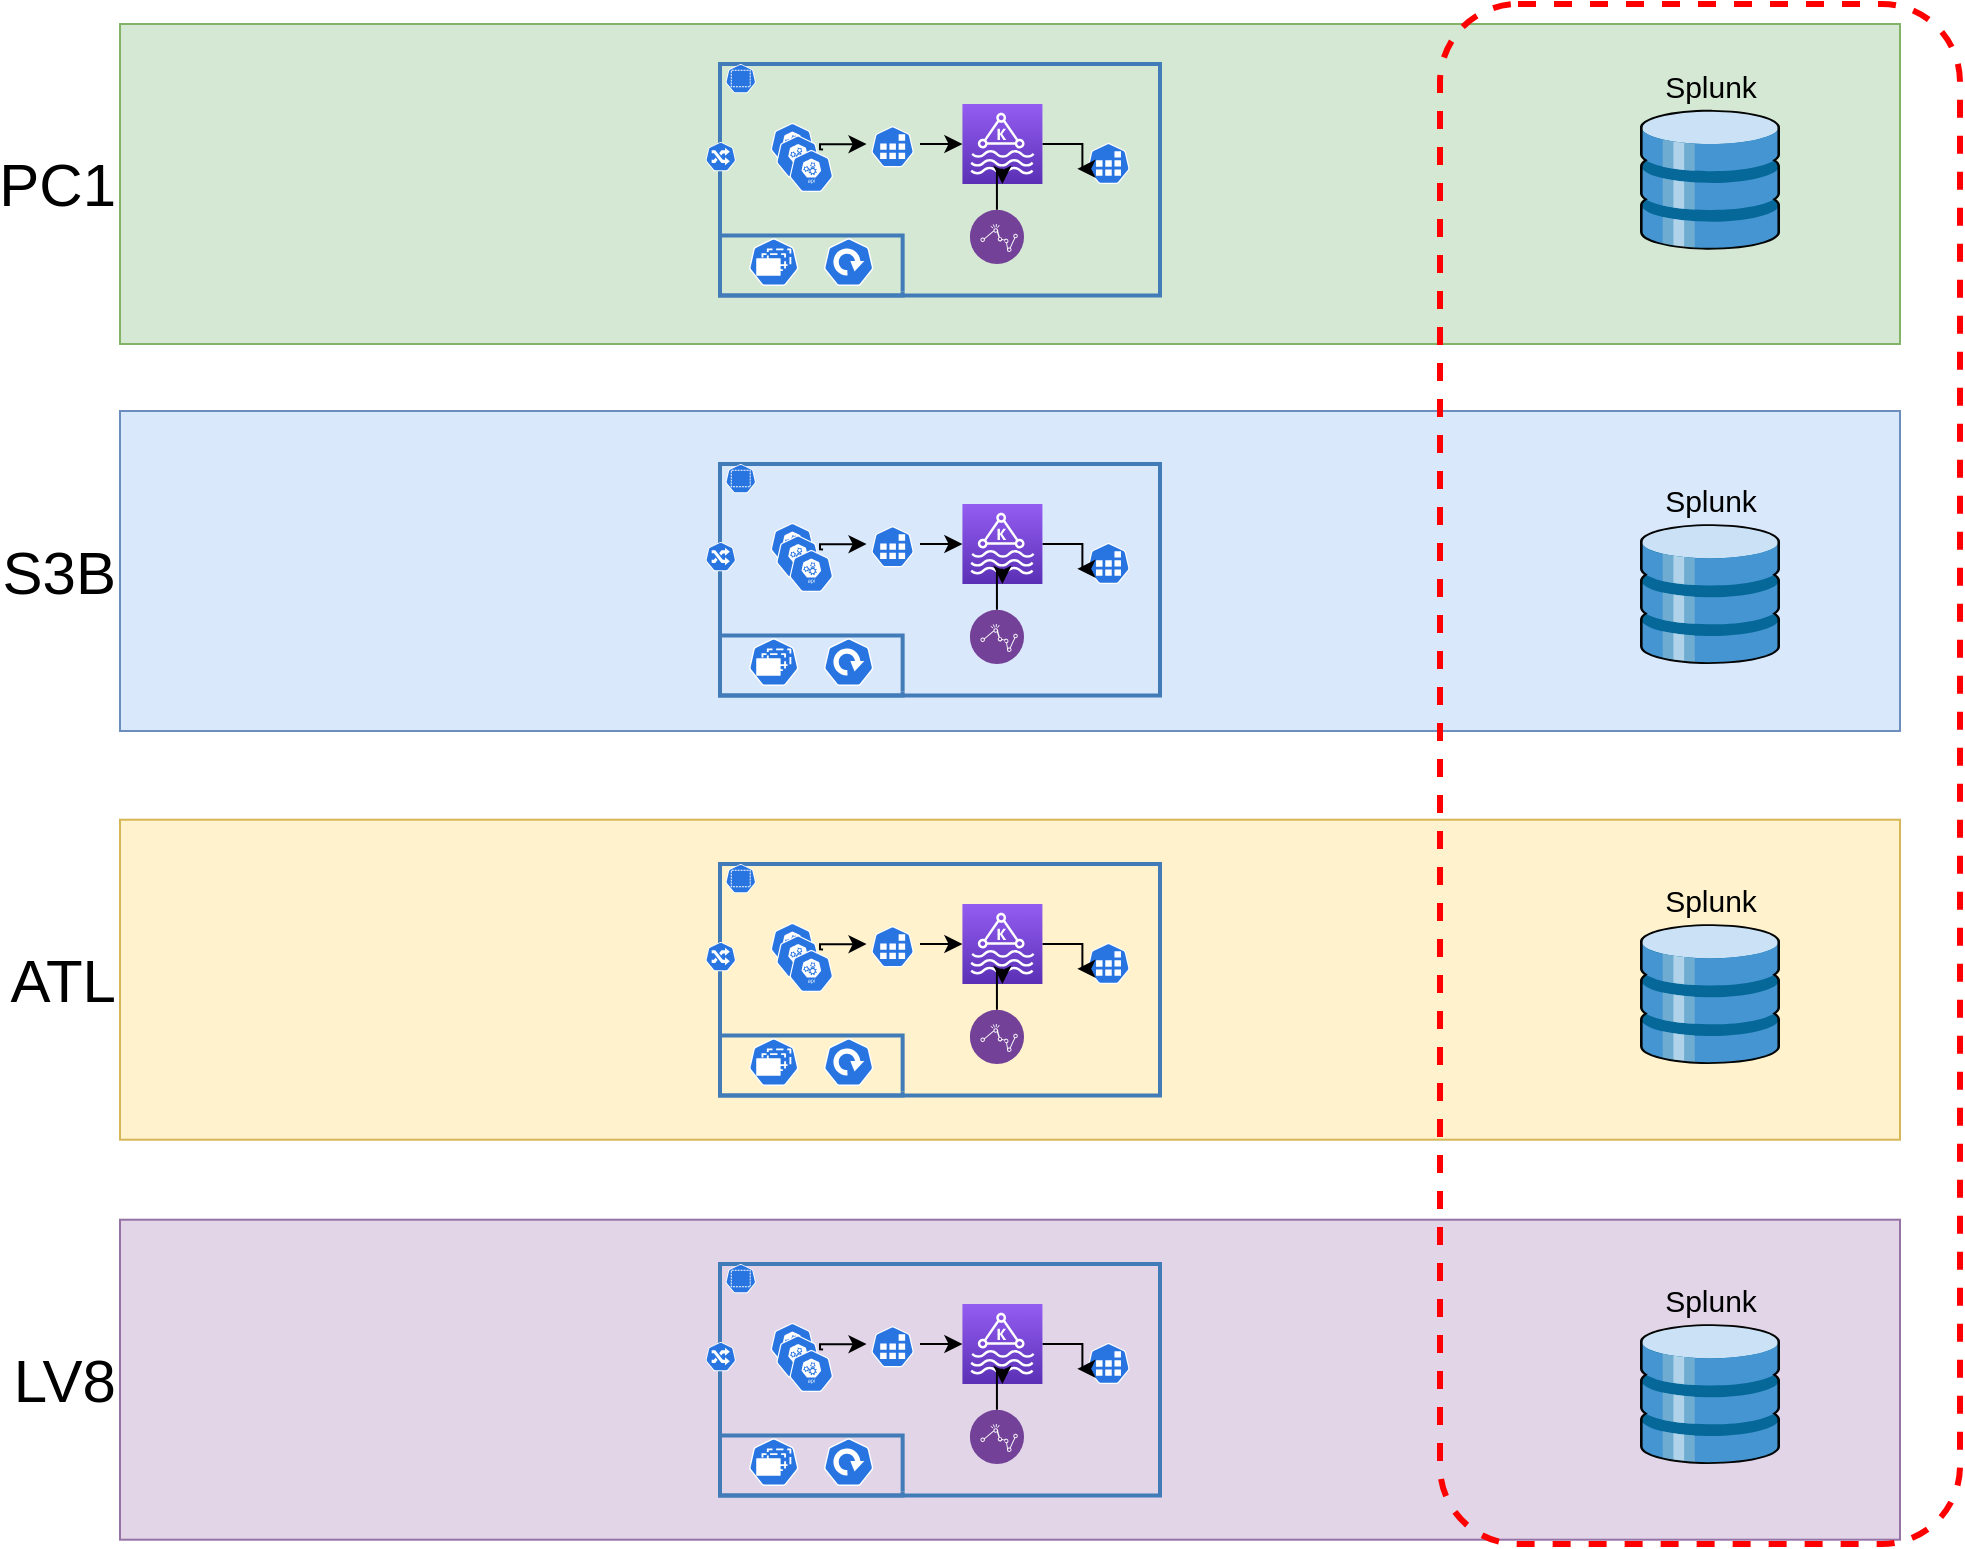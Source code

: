 <mxfile version="20.0.1" type="github">
  <diagram id="P7AANG9kl-CyDSvlba7x" name="Page-1">
    <mxGraphModel dx="2031" dy="1089" grid="1" gridSize="10" guides="1" tooltips="1" connect="1" arrows="1" fold="1" page="1" pageScale="1" pageWidth="1169" pageHeight="827" math="0" shadow="0">
      <root>
        <mxCell id="0" />
        <mxCell id="1" parent="0" />
        <mxCell id="VaLjocQixbirXkPMcc8a-128" value="ATL" style="rounded=0;whiteSpace=wrap;html=1;fillColor=#fff2cc;strokeColor=#d6b656;fontSize=30;labelPosition=left;verticalLabelPosition=middle;align=right;verticalAlign=middle;" vertex="1" parent="1">
          <mxGeometry x="180" y="457.85" width="890" height="160" as="geometry" />
        </mxCell>
        <mxCell id="VaLjocQixbirXkPMcc8a-59" value="S3B" style="group" vertex="1" connectable="0" parent="1">
          <mxGeometry x="220" y="280" width="860" height="370" as="geometry" />
        </mxCell>
        <mxCell id="VaLjocQixbirXkPMcc8a-129" value="S3B" style="rounded=0;whiteSpace=wrap;html=1;fillColor=#dae8fc;strokeColor=#6c8ebf;labelPosition=left;verticalLabelPosition=middle;align=right;verticalAlign=middle;fontSize=30;" vertex="1" parent="VaLjocQixbirXkPMcc8a-59">
          <mxGeometry x="-40" y="-26.5" width="890" height="160" as="geometry" />
        </mxCell>
        <mxCell id="VaLjocQixbirXkPMcc8a-86" value="" style="swimlane;fontStyle=0;horizontal=1;collapsible=0;startSize=28;swimlaneLine=0;swimlaneFillColor=none;fillColor=none;rounded=0;whiteSpace=wrap;html=1;absoluteArcSize=1;arcSize=12;strokeColor=#417CB9;fontColor=#417CB9;verticalAlign=top;align=center;spacingLeft=5;dashed=0;strokeWidth=2;" vertex="1" parent="VaLjocQixbirXkPMcc8a-59">
          <mxGeometry x="260" y="200" width="220" height="115.691" as="geometry" />
        </mxCell>
        <mxCell id="VaLjocQixbirXkPMcc8a-87" value="" style="sketch=0;html=1;dashed=0;whitespace=wrap;fillColor=#2875E2;strokeColor=#ffffff;points=[[0.005,0.63,0],[0.1,0.2,0],[0.9,0.2,0],[0.5,0,0],[0.995,0.63,0],[0.72,0.99,0],[0.5,1,0],[0.28,0.99,0]];shape=mxgraph.kubernetes.icon;prIcon=job;fontSize=12;labelPosition=center;verticalLabelPosition=bottom;align=center;verticalAlign=top;" vertex="1" parent="VaLjocQixbirXkPMcc8a-86">
          <mxGeometry x="178.49" y="39.5" width="31.51" height="20.5" as="geometry" />
        </mxCell>
        <mxCell id="VaLjocQixbirXkPMcc8a-88" style="edgeStyle=orthogonalEdgeStyle;rounded=0;orthogonalLoop=1;jettySize=auto;html=1;shadow=0;fontSize=12;" edge="1" parent="VaLjocQixbirXkPMcc8a-86" source="VaLjocQixbirXkPMcc8a-89" target="VaLjocQixbirXkPMcc8a-92">
          <mxGeometry relative="1" as="geometry">
            <Array as="points">
              <mxPoint x="110" y="40" />
              <mxPoint x="110" y="40" />
            </Array>
          </mxGeometry>
        </mxCell>
        <mxCell id="VaLjocQixbirXkPMcc8a-89" value="" style="sketch=0;html=1;dashed=0;whitespace=wrap;fillColor=#2875E2;strokeColor=#ffffff;points=[[0.005,0.63,0],[0.1,0.2,0],[0.9,0.2,0],[0.5,0,0],[0.995,0.63,0],[0.72,0.99,0],[0.5,1,0],[0.28,0.99,0]];shape=mxgraph.kubernetes.icon;prIcon=job;fontSize=12;labelPosition=center;verticalLabelPosition=bottom;align=center;verticalAlign=top;" vertex="1" parent="VaLjocQixbirXkPMcc8a-86">
          <mxGeometry x="72.64" y="31.08" width="27.36" height="20.5" as="geometry" />
        </mxCell>
        <mxCell id="VaLjocQixbirXkPMcc8a-90" value="" style="sketch=0;html=1;dashed=0;whitespace=wrap;fillColor=#2875E2;strokeColor=#ffffff;points=[[0.005,0.63,0],[0.1,0.2,0],[0.9,0.2,0],[0.5,0,0],[0.995,0.63,0],[0.72,0.99,0],[0.5,1,0],[0.28,0.99,0]];shape=mxgraph.kubernetes.icon;prIcon=ns;fontSize=12;" vertex="1" parent="VaLjocQixbirXkPMcc8a-86">
          <mxGeometry width="20.755" height="14.586" as="geometry" />
        </mxCell>
        <mxCell id="VaLjocQixbirXkPMcc8a-91" style="edgeStyle=orthogonalEdgeStyle;rounded=0;orthogonalLoop=1;jettySize=auto;html=1;entryX=0.005;entryY=0.63;entryDx=0;entryDy=0;entryPerimeter=0;shadow=0;fontSize=12;" edge="1" parent="VaLjocQixbirXkPMcc8a-86" source="VaLjocQixbirXkPMcc8a-92" target="VaLjocQixbirXkPMcc8a-87">
          <mxGeometry relative="1" as="geometry" />
        </mxCell>
        <mxCell id="VaLjocQixbirXkPMcc8a-92" value="" style="sketch=0;points=[[0,0,0],[0.25,0,0],[0.5,0,0],[0.75,0,0],[1,0,0],[0,1,0],[0.25,1,0],[0.5,1,0],[0.75,1,0],[1,1,0],[0,0.25,0],[0,0.5,0],[0,0.75,0],[1,0.25,0],[1,0.5,0],[1,0.75,0]];outlineConnect=0;fontColor=#232F3E;gradientColor=#945DF2;gradientDirection=north;fillColor=#5A30B5;strokeColor=#ffffff;dashed=0;verticalLabelPosition=bottom;verticalAlign=top;align=center;html=1;fontSize=12;fontStyle=0;aspect=fixed;shape=mxgraph.aws4.resourceIcon;resIcon=mxgraph.aws4.managed_streaming_for_kafka;" vertex="1" parent="VaLjocQixbirXkPMcc8a-86">
          <mxGeometry x="121.21" y="20" width="40" height="40" as="geometry" />
        </mxCell>
        <mxCell id="VaLjocQixbirXkPMcc8a-93" style="edgeStyle=orthogonalEdgeStyle;rounded=0;orthogonalLoop=1;jettySize=auto;html=1;fontSize=12;shadow=0;" edge="1" parent="VaLjocQixbirXkPMcc8a-86" source="VaLjocQixbirXkPMcc8a-94" target="VaLjocQixbirXkPMcc8a-92">
          <mxGeometry relative="1" as="geometry" />
        </mxCell>
        <mxCell id="VaLjocQixbirXkPMcc8a-94" value="" style="aspect=fixed;perimeter=ellipsePerimeter;html=1;align=center;shadow=0;dashed=0;fontColor=#4277BB;labelBackgroundColor=#ffffff;fontSize=12;spacingTop=0;image;image=img/lib/ibm/analytics/analytics.svg;" vertex="1" parent="VaLjocQixbirXkPMcc8a-86">
          <mxGeometry x="124.94" y="72.93" width="27.07" height="27.07" as="geometry" />
        </mxCell>
        <mxCell id="VaLjocQixbirXkPMcc8a-95" style="edgeStyle=orthogonalEdgeStyle;rounded=0;orthogonalLoop=1;jettySize=auto;html=1;exitX=0.995;exitY=0.63;exitDx=0;exitDy=0;exitPerimeter=0;entryX=0.023;entryY=0.438;entryDx=0;entryDy=0;entryPerimeter=0;fontSize=12;" edge="1" parent="VaLjocQixbirXkPMcc8a-86" source="VaLjocQixbirXkPMcc8a-96" target="VaLjocQixbirXkPMcc8a-89">
          <mxGeometry relative="1" as="geometry">
            <Array as="points">
              <mxPoint x="50" y="40" />
            </Array>
          </mxGeometry>
        </mxCell>
        <mxCell id="VaLjocQixbirXkPMcc8a-96" value="" style="sketch=0;html=1;dashed=0;whitespace=wrap;fillColor=#2875E2;strokeColor=#ffffff;points=[[0.005,0.63,0],[0.1,0.2,0],[0.9,0.2,0],[0.5,0,0],[0.995,0.63,0],[0.72,0.99,0],[0.5,1,0],[0.28,0.99,0]];shape=mxgraph.kubernetes.icon;prIcon=api;fontSize=15;" vertex="1" parent="VaLjocQixbirXkPMcc8a-86">
          <mxGeometry x="20.75" y="29.48" width="30.94" height="21.05" as="geometry" />
        </mxCell>
        <mxCell id="VaLjocQixbirXkPMcc8a-97" value="" style="swimlane;fontStyle=0;horizontal=1;collapsible=0;startSize=28;swimlaneLine=0;swimlaneFillColor=none;fillColor=none;rounded=0;whiteSpace=wrap;html=1;absoluteArcSize=1;arcSize=12;strokeColor=#417CB9;fontColor=#417CB9;verticalAlign=top;align=center;spacingLeft=5;dashed=0;strokeWidth=2;" vertex="1" parent="VaLjocQixbirXkPMcc8a-86">
          <mxGeometry y="85.691" width="91.321" height="30" as="geometry" />
        </mxCell>
        <mxCell id="VaLjocQixbirXkPMcc8a-98" value="" style="sketch=0;html=1;dashed=0;whitespace=wrap;fillColor=#2875E2;strokeColor=#ffffff;points=[[0.005,0.63,0],[0.1,0.2,0],[0.9,0.2,0],[0.5,0,0],[0.995,0.63,0],[0.72,0.99,0],[0.5,1,0],[0.28,0.99,0]];shape=mxgraph.kubernetes.icon;prIcon=deploy;fontSize=12;" vertex="1" parent="VaLjocQixbirXkPMcc8a-97">
          <mxGeometry x="53.962" y="6.077" width="20.755" height="14.586" as="geometry" />
        </mxCell>
        <mxCell id="VaLjocQixbirXkPMcc8a-99" value="" style="sketch=0;html=1;dashed=0;whitespace=wrap;fillColor=#2875E2;strokeColor=#ffffff;points=[[0.005,0.63,0],[0.1,0.2,0],[0.9,0.2,0],[0.5,0,0],[0.995,0.63,0],[0.72,0.99,0],[0.5,1,0],[0.28,0.99,0]];shape=mxgraph.kubernetes.icon;prIcon=rs;fontSize=12;" vertex="1" parent="VaLjocQixbirXkPMcc8a-97">
          <mxGeometry x="20.755" y="6.077" width="20.755" height="14.586" as="geometry" />
        </mxCell>
        <mxCell id="VaLjocQixbirXkPMcc8a-100" value="" style="sketch=0;html=1;dashed=0;whitespace=wrap;fillColor=#2875E2;strokeColor=#ffffff;points=[[0.005,0.63,0],[0.1,0.2,0],[0.9,0.2,0],[0.5,0,0],[0.995,0.63,0],[0.72,0.99,0],[0.5,1,0],[0.28,0.99,0]];shape=mxgraph.kubernetes.icon;prIcon=rs;fontSize=12;" vertex="1" parent="VaLjocQixbirXkPMcc8a-97">
          <mxGeometry x="12.26" y="1.41" width="29.25" height="23.92" as="geometry" />
        </mxCell>
        <mxCell id="VaLjocQixbirXkPMcc8a-101" value="" style="sketch=0;html=1;dashed=0;whitespace=wrap;fillColor=#2875E2;strokeColor=#ffffff;points=[[0.005,0.63,0],[0.1,0.2,0],[0.9,0.2,0],[0.5,0,0],[0.995,0.63,0],[0.72,0.99,0],[0.5,1,0],[0.28,0.99,0]];shape=mxgraph.kubernetes.icon;prIcon=deploy;fontSize=12;" vertex="1" parent="VaLjocQixbirXkPMcc8a-97">
          <mxGeometry x="51.32" y="1.41" width="26.04" height="23.92" as="geometry" />
        </mxCell>
        <mxCell id="VaLjocQixbirXkPMcc8a-102" value="" style="sketch=0;html=1;dashed=0;whitespace=wrap;fillColor=#2875E2;strokeColor=#ffffff;points=[[0.005,0.63,0],[0.1,0.2,0],[0.9,0.2,0],[0.5,0,0],[0.995,0.63,0],[0.72,0.99,0],[0.5,1,0],[0.28,0.99,0]];shape=mxgraph.kubernetes.icon;prIcon=ing;fontSize=15;" vertex="1" parent="VaLjocQixbirXkPMcc8a-86">
          <mxGeometry x="-10.004" y="39.003" width="20.755" height="14.586" as="geometry" />
        </mxCell>
        <mxCell id="VaLjocQixbirXkPMcc8a-103" value="" style="sketch=0;html=1;dashed=0;whitespace=wrap;fillColor=#2875E2;strokeColor=#ffffff;points=[[0.005,0.63,0],[0.1,0.2,0],[0.9,0.2,0],[0.5,0,0],[0.995,0.63,0],[0.72,0.99,0],[0.5,1,0],[0.28,0.99,0]];shape=mxgraph.kubernetes.icon;prIcon=api;fontSize=15;" vertex="1" parent="VaLjocQixbirXkPMcc8a-86">
          <mxGeometry x="23.56" y="35.77" width="30.94" height="21.05" as="geometry" />
        </mxCell>
        <mxCell id="VaLjocQixbirXkPMcc8a-104" value="" style="sketch=0;html=1;dashed=0;whitespace=wrap;fillColor=#2875E2;strokeColor=#ffffff;points=[[0.005,0.63,0],[0.1,0.2,0],[0.9,0.2,0],[0.5,0,0],[0.995,0.63,0],[0.72,0.99,0],[0.5,1,0],[0.28,0.99,0]];shape=mxgraph.kubernetes.icon;prIcon=api;fontSize=15;" vertex="1" parent="VaLjocQixbirXkPMcc8a-86">
          <mxGeometry x="30.19" y="43" width="30.94" height="21.05" as="geometry" />
        </mxCell>
        <mxCell id="VaLjocQixbirXkPMcc8a-32" value="" style="swimlane;fontStyle=0;horizontal=1;collapsible=0;startSize=28;swimlaneLine=0;swimlaneFillColor=none;fillColor=none;rounded=0;whiteSpace=wrap;html=1;absoluteArcSize=1;arcSize=12;strokeColor=#417CB9;fontColor=#417CB9;verticalAlign=top;align=center;spacingLeft=5;dashed=0;strokeWidth=2;" vertex="1" parent="VaLjocQixbirXkPMcc8a-59">
          <mxGeometry x="260" width="220" height="115.691" as="geometry" />
        </mxCell>
        <mxCell id="VaLjocQixbirXkPMcc8a-34" value="" style="sketch=0;html=1;dashed=0;whitespace=wrap;fillColor=#2875E2;strokeColor=#ffffff;points=[[0.005,0.63,0],[0.1,0.2,0],[0.9,0.2,0],[0.5,0,0],[0.995,0.63,0],[0.72,0.99,0],[0.5,1,0],[0.28,0.99,0]];shape=mxgraph.kubernetes.icon;prIcon=job;fontSize=12;labelPosition=center;verticalLabelPosition=bottom;align=center;verticalAlign=top;" vertex="1" parent="VaLjocQixbirXkPMcc8a-32">
          <mxGeometry x="178.49" y="39.5" width="31.51" height="20.5" as="geometry" />
        </mxCell>
        <mxCell id="VaLjocQixbirXkPMcc8a-35" style="edgeStyle=orthogonalEdgeStyle;rounded=0;orthogonalLoop=1;jettySize=auto;html=1;shadow=0;fontSize=12;" edge="1" parent="VaLjocQixbirXkPMcc8a-32" source="VaLjocQixbirXkPMcc8a-36" target="VaLjocQixbirXkPMcc8a-39">
          <mxGeometry relative="1" as="geometry">
            <Array as="points">
              <mxPoint x="110" y="40" />
              <mxPoint x="110" y="40" />
            </Array>
          </mxGeometry>
        </mxCell>
        <mxCell id="VaLjocQixbirXkPMcc8a-36" value="" style="sketch=0;html=1;dashed=0;whitespace=wrap;fillColor=#2875E2;strokeColor=#ffffff;points=[[0.005,0.63,0],[0.1,0.2,0],[0.9,0.2,0],[0.5,0,0],[0.995,0.63,0],[0.72,0.99,0],[0.5,1,0],[0.28,0.99,0]];shape=mxgraph.kubernetes.icon;prIcon=job;fontSize=12;labelPosition=center;verticalLabelPosition=bottom;align=center;verticalAlign=top;" vertex="1" parent="VaLjocQixbirXkPMcc8a-32">
          <mxGeometry x="72.64" y="31.08" width="27.36" height="20.5" as="geometry" />
        </mxCell>
        <mxCell id="VaLjocQixbirXkPMcc8a-37" value="" style="sketch=0;html=1;dashed=0;whitespace=wrap;fillColor=#2875E2;strokeColor=#ffffff;points=[[0.005,0.63,0],[0.1,0.2,0],[0.9,0.2,0],[0.5,0,0],[0.995,0.63,0],[0.72,0.99,0],[0.5,1,0],[0.28,0.99,0]];shape=mxgraph.kubernetes.icon;prIcon=ns;fontSize=12;" vertex="1" parent="VaLjocQixbirXkPMcc8a-32">
          <mxGeometry width="20.755" height="14.586" as="geometry" />
        </mxCell>
        <mxCell id="VaLjocQixbirXkPMcc8a-38" style="edgeStyle=orthogonalEdgeStyle;rounded=0;orthogonalLoop=1;jettySize=auto;html=1;entryX=0.005;entryY=0.63;entryDx=0;entryDy=0;entryPerimeter=0;shadow=0;fontSize=12;" edge="1" parent="VaLjocQixbirXkPMcc8a-32" source="VaLjocQixbirXkPMcc8a-39" target="VaLjocQixbirXkPMcc8a-34">
          <mxGeometry relative="1" as="geometry" />
        </mxCell>
        <mxCell id="VaLjocQixbirXkPMcc8a-39" value="" style="sketch=0;points=[[0,0,0],[0.25,0,0],[0.5,0,0],[0.75,0,0],[1,0,0],[0,1,0],[0.25,1,0],[0.5,1,0],[0.75,1,0],[1,1,0],[0,0.25,0],[0,0.5,0],[0,0.75,0],[1,0.25,0],[1,0.5,0],[1,0.75,0]];outlineConnect=0;fontColor=#232F3E;gradientColor=#945DF2;gradientDirection=north;fillColor=#5A30B5;strokeColor=#ffffff;dashed=0;verticalLabelPosition=bottom;verticalAlign=top;align=center;html=1;fontSize=12;fontStyle=0;aspect=fixed;shape=mxgraph.aws4.resourceIcon;resIcon=mxgraph.aws4.managed_streaming_for_kafka;" vertex="1" parent="VaLjocQixbirXkPMcc8a-32">
          <mxGeometry x="121.21" y="20" width="40" height="40" as="geometry" />
        </mxCell>
        <mxCell id="VaLjocQixbirXkPMcc8a-40" style="edgeStyle=orthogonalEdgeStyle;rounded=0;orthogonalLoop=1;jettySize=auto;html=1;fontSize=12;shadow=0;" edge="1" parent="VaLjocQixbirXkPMcc8a-32" source="VaLjocQixbirXkPMcc8a-41" target="VaLjocQixbirXkPMcc8a-39">
          <mxGeometry relative="1" as="geometry" />
        </mxCell>
        <mxCell id="VaLjocQixbirXkPMcc8a-41" value="" style="aspect=fixed;perimeter=ellipsePerimeter;html=1;align=center;shadow=0;dashed=0;fontColor=#4277BB;labelBackgroundColor=#ffffff;fontSize=12;spacingTop=0;image;image=img/lib/ibm/analytics/analytics.svg;" vertex="1" parent="VaLjocQixbirXkPMcc8a-32">
          <mxGeometry x="124.94" y="72.93" width="27.07" height="27.07" as="geometry" />
        </mxCell>
        <mxCell id="VaLjocQixbirXkPMcc8a-45" style="edgeStyle=orthogonalEdgeStyle;rounded=0;orthogonalLoop=1;jettySize=auto;html=1;exitX=0.995;exitY=0.63;exitDx=0;exitDy=0;exitPerimeter=0;entryX=0.023;entryY=0.438;entryDx=0;entryDy=0;entryPerimeter=0;fontSize=12;" edge="1" parent="VaLjocQixbirXkPMcc8a-32" source="VaLjocQixbirXkPMcc8a-46" target="VaLjocQixbirXkPMcc8a-36">
          <mxGeometry relative="1" as="geometry">
            <Array as="points">
              <mxPoint x="50" y="40" />
            </Array>
          </mxGeometry>
        </mxCell>
        <mxCell id="VaLjocQixbirXkPMcc8a-46" value="" style="sketch=0;html=1;dashed=0;whitespace=wrap;fillColor=#2875E2;strokeColor=#ffffff;points=[[0.005,0.63,0],[0.1,0.2,0],[0.9,0.2,0],[0.5,0,0],[0.995,0.63,0],[0.72,0.99,0],[0.5,1,0],[0.28,0.99,0]];shape=mxgraph.kubernetes.icon;prIcon=api;fontSize=15;" vertex="1" parent="VaLjocQixbirXkPMcc8a-32">
          <mxGeometry x="20.75" y="29.48" width="30.94" height="21.05" as="geometry" />
        </mxCell>
        <mxCell id="VaLjocQixbirXkPMcc8a-49" value="" style="swimlane;fontStyle=0;horizontal=1;collapsible=0;startSize=28;swimlaneLine=0;swimlaneFillColor=none;fillColor=none;rounded=0;whiteSpace=wrap;html=1;absoluteArcSize=1;arcSize=12;strokeColor=#417CB9;fontColor=#417CB9;verticalAlign=top;align=center;spacingLeft=5;dashed=0;strokeWidth=2;" vertex="1" parent="VaLjocQixbirXkPMcc8a-32">
          <mxGeometry y="85.691" width="91.321" height="30" as="geometry" />
        </mxCell>
        <mxCell id="VaLjocQixbirXkPMcc8a-50" value="" style="sketch=0;html=1;dashed=0;whitespace=wrap;fillColor=#2875E2;strokeColor=#ffffff;points=[[0.005,0.63,0],[0.1,0.2,0],[0.9,0.2,0],[0.5,0,0],[0.995,0.63,0],[0.72,0.99,0],[0.5,1,0],[0.28,0.99,0]];shape=mxgraph.kubernetes.icon;prIcon=deploy;fontSize=12;" vertex="1" parent="VaLjocQixbirXkPMcc8a-49">
          <mxGeometry x="53.962" y="6.077" width="20.755" height="14.586" as="geometry" />
        </mxCell>
        <mxCell id="VaLjocQixbirXkPMcc8a-51" value="" style="sketch=0;html=1;dashed=0;whitespace=wrap;fillColor=#2875E2;strokeColor=#ffffff;points=[[0.005,0.63,0],[0.1,0.2,0],[0.9,0.2,0],[0.5,0,0],[0.995,0.63,0],[0.72,0.99,0],[0.5,1,0],[0.28,0.99,0]];shape=mxgraph.kubernetes.icon;prIcon=rs;fontSize=12;" vertex="1" parent="VaLjocQixbirXkPMcc8a-49">
          <mxGeometry x="20.755" y="6.077" width="20.755" height="14.586" as="geometry" />
        </mxCell>
        <mxCell id="VaLjocQixbirXkPMcc8a-53" value="" style="sketch=0;html=1;dashed=0;whitespace=wrap;fillColor=#2875E2;strokeColor=#ffffff;points=[[0.005,0.63,0],[0.1,0.2,0],[0.9,0.2,0],[0.5,0,0],[0.995,0.63,0],[0.72,0.99,0],[0.5,1,0],[0.28,0.99,0]];shape=mxgraph.kubernetes.icon;prIcon=rs;fontSize=12;" vertex="1" parent="VaLjocQixbirXkPMcc8a-49">
          <mxGeometry x="12.26" y="1.41" width="29.25" height="23.92" as="geometry" />
        </mxCell>
        <mxCell id="VaLjocQixbirXkPMcc8a-54" value="" style="sketch=0;html=1;dashed=0;whitespace=wrap;fillColor=#2875E2;strokeColor=#ffffff;points=[[0.005,0.63,0],[0.1,0.2,0],[0.9,0.2,0],[0.5,0,0],[0.995,0.63,0],[0.72,0.99,0],[0.5,1,0],[0.28,0.99,0]];shape=mxgraph.kubernetes.icon;prIcon=deploy;fontSize=12;" vertex="1" parent="VaLjocQixbirXkPMcc8a-49">
          <mxGeometry x="51.32" y="1.41" width="26.04" height="23.92" as="geometry" />
        </mxCell>
        <mxCell id="VaLjocQixbirXkPMcc8a-58" value="" style="sketch=0;html=1;dashed=0;whitespace=wrap;fillColor=#2875E2;strokeColor=#ffffff;points=[[0.005,0.63,0],[0.1,0.2,0],[0.9,0.2,0],[0.5,0,0],[0.995,0.63,0],[0.72,0.99,0],[0.5,1,0],[0.28,0.99,0]];shape=mxgraph.kubernetes.icon;prIcon=ing;fontSize=15;" vertex="1" parent="VaLjocQixbirXkPMcc8a-32">
          <mxGeometry x="-10.004" y="39.003" width="20.755" height="14.586" as="geometry" />
        </mxCell>
        <mxCell id="VaLjocQixbirXkPMcc8a-62" value="" style="sketch=0;html=1;dashed=0;whitespace=wrap;fillColor=#2875E2;strokeColor=#ffffff;points=[[0.005,0.63,0],[0.1,0.2,0],[0.9,0.2,0],[0.5,0,0],[0.995,0.63,0],[0.72,0.99,0],[0.5,1,0],[0.28,0.99,0]];shape=mxgraph.kubernetes.icon;prIcon=api;fontSize=15;" vertex="1" parent="VaLjocQixbirXkPMcc8a-32">
          <mxGeometry x="23.56" y="35.77" width="30.94" height="21.05" as="geometry" />
        </mxCell>
        <mxCell id="VaLjocQixbirXkPMcc8a-63" value="" style="sketch=0;html=1;dashed=0;whitespace=wrap;fillColor=#2875E2;strokeColor=#ffffff;points=[[0.005,0.63,0],[0.1,0.2,0],[0.9,0.2,0],[0.5,0,0],[0.995,0.63,0],[0.72,0.99,0],[0.5,1,0],[0.28,0.99,0]];shape=mxgraph.kubernetes.icon;prIcon=api;fontSize=15;" vertex="1" parent="VaLjocQixbirXkPMcc8a-32">
          <mxGeometry x="30.19" y="43" width="30.94" height="21.05" as="geometry" />
        </mxCell>
        <mxCell id="VaLjocQixbirXkPMcc8a-130" value="LV8" style="rounded=0;whiteSpace=wrap;html=1;fillColor=#e1d5e7;strokeColor=#9673a6;fontSize=30;labelPosition=left;verticalLabelPosition=middle;align=right;verticalAlign=middle;" vertex="1" parent="1">
          <mxGeometry x="180" y="657.85" width="890" height="160" as="geometry" />
        </mxCell>
        <mxCell id="VaLjocQixbirXkPMcc8a-127" value="PC1" style="rounded=0;whiteSpace=wrap;html=1;fillColor=#d5e8d4;strokeColor=#82b366;labelPosition=left;verticalLabelPosition=middle;align=right;verticalAlign=middle;fontSize=30;" vertex="1" parent="1">
          <mxGeometry x="180" y="60" width="890" height="160" as="geometry" />
        </mxCell>
        <mxCell id="VaLjocQixbirXkPMcc8a-1" value="&lt;font style=&quot;font-size: 15px;&quot;&gt;Splunk&lt;/font&gt;" style="shadow=0;dashed=0;html=1;labelPosition=center;verticalLabelPosition=top;verticalAlign=bottom;align=center;outlineConnect=0;shape=mxgraph.veeam.3d.datastore;gradientColor=none;sketch=0;" vertex="1" parent="1">
          <mxGeometry x="940" y="102.85" width="70" height="70" as="geometry" />
        </mxCell>
        <mxCell id="VaLjocQixbirXkPMcc8a-66" value="" style="swimlane;fontStyle=0;horizontal=1;collapsible=0;startSize=28;swimlaneLine=0;swimlaneFillColor=none;fillColor=none;rounded=0;whiteSpace=wrap;html=1;absoluteArcSize=1;arcSize=12;strokeColor=#417CB9;fontColor=#417CB9;verticalAlign=top;align=center;spacingLeft=5;dashed=0;strokeWidth=2;" vertex="1" parent="1">
          <mxGeometry x="480" y="80" width="220" height="115.691" as="geometry" />
        </mxCell>
        <mxCell id="VaLjocQixbirXkPMcc8a-67" value="" style="sketch=0;html=1;dashed=0;whitespace=wrap;fillColor=#2875E2;strokeColor=#ffffff;points=[[0.005,0.63,0],[0.1,0.2,0],[0.9,0.2,0],[0.5,0,0],[0.995,0.63,0],[0.72,0.99,0],[0.5,1,0],[0.28,0.99,0]];shape=mxgraph.kubernetes.icon;prIcon=job;fontSize=12;labelPosition=center;verticalLabelPosition=bottom;align=center;verticalAlign=top;" vertex="1" parent="VaLjocQixbirXkPMcc8a-66">
          <mxGeometry x="178.49" y="39.5" width="31.51" height="20.5" as="geometry" />
        </mxCell>
        <mxCell id="VaLjocQixbirXkPMcc8a-68" style="edgeStyle=orthogonalEdgeStyle;rounded=0;orthogonalLoop=1;jettySize=auto;html=1;shadow=0;fontSize=12;" edge="1" parent="VaLjocQixbirXkPMcc8a-66" source="VaLjocQixbirXkPMcc8a-69" target="VaLjocQixbirXkPMcc8a-72">
          <mxGeometry relative="1" as="geometry">
            <Array as="points">
              <mxPoint x="110" y="40" />
              <mxPoint x="110" y="40" />
            </Array>
          </mxGeometry>
        </mxCell>
        <mxCell id="VaLjocQixbirXkPMcc8a-69" value="" style="sketch=0;html=1;dashed=0;whitespace=wrap;fillColor=#2875E2;strokeColor=#ffffff;points=[[0.005,0.63,0],[0.1,0.2,0],[0.9,0.2,0],[0.5,0,0],[0.995,0.63,0],[0.72,0.99,0],[0.5,1,0],[0.28,0.99,0]];shape=mxgraph.kubernetes.icon;prIcon=job;fontSize=12;labelPosition=center;verticalLabelPosition=bottom;align=center;verticalAlign=top;" vertex="1" parent="VaLjocQixbirXkPMcc8a-66">
          <mxGeometry x="72.64" y="31.08" width="27.36" height="20.5" as="geometry" />
        </mxCell>
        <mxCell id="VaLjocQixbirXkPMcc8a-70" value="" style="sketch=0;html=1;dashed=0;whitespace=wrap;fillColor=#2875E2;strokeColor=#ffffff;points=[[0.005,0.63,0],[0.1,0.2,0],[0.9,0.2,0],[0.5,0,0],[0.995,0.63,0],[0.72,0.99,0],[0.5,1,0],[0.28,0.99,0]];shape=mxgraph.kubernetes.icon;prIcon=ns;fontSize=12;" vertex="1" parent="VaLjocQixbirXkPMcc8a-66">
          <mxGeometry width="20.755" height="14.586" as="geometry" />
        </mxCell>
        <mxCell id="VaLjocQixbirXkPMcc8a-71" style="edgeStyle=orthogonalEdgeStyle;rounded=0;orthogonalLoop=1;jettySize=auto;html=1;entryX=0.005;entryY=0.63;entryDx=0;entryDy=0;entryPerimeter=0;shadow=0;fontSize=12;" edge="1" parent="VaLjocQixbirXkPMcc8a-66" source="VaLjocQixbirXkPMcc8a-72" target="VaLjocQixbirXkPMcc8a-67">
          <mxGeometry relative="1" as="geometry" />
        </mxCell>
        <mxCell id="VaLjocQixbirXkPMcc8a-72" value="" style="sketch=0;points=[[0,0,0],[0.25,0,0],[0.5,0,0],[0.75,0,0],[1,0,0],[0,1,0],[0.25,1,0],[0.5,1,0],[0.75,1,0],[1,1,0],[0,0.25,0],[0,0.5,0],[0,0.75,0],[1,0.25,0],[1,0.5,0],[1,0.75,0]];outlineConnect=0;fontColor=#232F3E;gradientColor=#945DF2;gradientDirection=north;fillColor=#5A30B5;strokeColor=#ffffff;dashed=0;verticalLabelPosition=bottom;verticalAlign=top;align=center;html=1;fontSize=12;fontStyle=0;aspect=fixed;shape=mxgraph.aws4.resourceIcon;resIcon=mxgraph.aws4.managed_streaming_for_kafka;" vertex="1" parent="VaLjocQixbirXkPMcc8a-66">
          <mxGeometry x="121.21" y="20" width="40" height="40" as="geometry" />
        </mxCell>
        <mxCell id="VaLjocQixbirXkPMcc8a-73" style="edgeStyle=orthogonalEdgeStyle;rounded=0;orthogonalLoop=1;jettySize=auto;html=1;fontSize=12;shadow=0;" edge="1" parent="VaLjocQixbirXkPMcc8a-66" source="VaLjocQixbirXkPMcc8a-74" target="VaLjocQixbirXkPMcc8a-72">
          <mxGeometry relative="1" as="geometry" />
        </mxCell>
        <mxCell id="VaLjocQixbirXkPMcc8a-74" value="" style="aspect=fixed;perimeter=ellipsePerimeter;html=1;align=center;shadow=0;dashed=0;fontColor=#4277BB;labelBackgroundColor=#ffffff;fontSize=12;spacingTop=0;image;image=img/lib/ibm/analytics/analytics.svg;" vertex="1" parent="VaLjocQixbirXkPMcc8a-66">
          <mxGeometry x="124.94" y="72.93" width="27.07" height="27.07" as="geometry" />
        </mxCell>
        <mxCell id="VaLjocQixbirXkPMcc8a-75" style="edgeStyle=orthogonalEdgeStyle;rounded=0;orthogonalLoop=1;jettySize=auto;html=1;exitX=0.995;exitY=0.63;exitDx=0;exitDy=0;exitPerimeter=0;entryX=0.023;entryY=0.438;entryDx=0;entryDy=0;entryPerimeter=0;fontSize=12;" edge="1" parent="VaLjocQixbirXkPMcc8a-66" source="VaLjocQixbirXkPMcc8a-76" target="VaLjocQixbirXkPMcc8a-69">
          <mxGeometry relative="1" as="geometry">
            <Array as="points">
              <mxPoint x="50" y="40" />
            </Array>
          </mxGeometry>
        </mxCell>
        <mxCell id="VaLjocQixbirXkPMcc8a-76" value="" style="sketch=0;html=1;dashed=0;whitespace=wrap;fillColor=#2875E2;strokeColor=#ffffff;points=[[0.005,0.63,0],[0.1,0.2,0],[0.9,0.2,0],[0.5,0,0],[0.995,0.63,0],[0.72,0.99,0],[0.5,1,0],[0.28,0.99,0]];shape=mxgraph.kubernetes.icon;prIcon=api;fontSize=15;" vertex="1" parent="VaLjocQixbirXkPMcc8a-66">
          <mxGeometry x="20.75" y="29.48" width="30.94" height="21.05" as="geometry" />
        </mxCell>
        <mxCell id="VaLjocQixbirXkPMcc8a-77" value="" style="swimlane;fontStyle=0;horizontal=1;collapsible=0;startSize=28;swimlaneLine=0;swimlaneFillColor=none;fillColor=none;rounded=0;whiteSpace=wrap;html=1;absoluteArcSize=1;arcSize=12;strokeColor=#417CB9;fontColor=#417CB9;verticalAlign=top;align=center;spacingLeft=5;dashed=0;strokeWidth=2;" vertex="1" parent="VaLjocQixbirXkPMcc8a-66">
          <mxGeometry y="85.691" width="91.321" height="30" as="geometry" />
        </mxCell>
        <mxCell id="VaLjocQixbirXkPMcc8a-78" value="" style="sketch=0;html=1;dashed=0;whitespace=wrap;fillColor=#2875E2;strokeColor=#ffffff;points=[[0.005,0.63,0],[0.1,0.2,0],[0.9,0.2,0],[0.5,0,0],[0.995,0.63,0],[0.72,0.99,0],[0.5,1,0],[0.28,0.99,0]];shape=mxgraph.kubernetes.icon;prIcon=deploy;fontSize=12;" vertex="1" parent="VaLjocQixbirXkPMcc8a-77">
          <mxGeometry x="53.962" y="6.077" width="20.755" height="14.586" as="geometry" />
        </mxCell>
        <mxCell id="VaLjocQixbirXkPMcc8a-79" value="" style="sketch=0;html=1;dashed=0;whitespace=wrap;fillColor=#2875E2;strokeColor=#ffffff;points=[[0.005,0.63,0],[0.1,0.2,0],[0.9,0.2,0],[0.5,0,0],[0.995,0.63,0],[0.72,0.99,0],[0.5,1,0],[0.28,0.99,0]];shape=mxgraph.kubernetes.icon;prIcon=rs;fontSize=12;" vertex="1" parent="VaLjocQixbirXkPMcc8a-77">
          <mxGeometry x="20.755" y="6.077" width="20.755" height="14.586" as="geometry" />
        </mxCell>
        <mxCell id="VaLjocQixbirXkPMcc8a-80" value="" style="sketch=0;html=1;dashed=0;whitespace=wrap;fillColor=#2875E2;strokeColor=#ffffff;points=[[0.005,0.63,0],[0.1,0.2,0],[0.9,0.2,0],[0.5,0,0],[0.995,0.63,0],[0.72,0.99,0],[0.5,1,0],[0.28,0.99,0]];shape=mxgraph.kubernetes.icon;prIcon=rs;fontSize=12;" vertex="1" parent="VaLjocQixbirXkPMcc8a-77">
          <mxGeometry x="12.26" y="1.41" width="29.25" height="23.92" as="geometry" />
        </mxCell>
        <mxCell id="VaLjocQixbirXkPMcc8a-81" value="" style="sketch=0;html=1;dashed=0;whitespace=wrap;fillColor=#2875E2;strokeColor=#ffffff;points=[[0.005,0.63,0],[0.1,0.2,0],[0.9,0.2,0],[0.5,0,0],[0.995,0.63,0],[0.72,0.99,0],[0.5,1,0],[0.28,0.99,0]];shape=mxgraph.kubernetes.icon;prIcon=deploy;fontSize=12;" vertex="1" parent="VaLjocQixbirXkPMcc8a-77">
          <mxGeometry x="51.32" y="1.41" width="26.04" height="23.92" as="geometry" />
        </mxCell>
        <mxCell id="VaLjocQixbirXkPMcc8a-82" value="" style="sketch=0;html=1;dashed=0;whitespace=wrap;fillColor=#2875E2;strokeColor=#ffffff;points=[[0.005,0.63,0],[0.1,0.2,0],[0.9,0.2,0],[0.5,0,0],[0.995,0.63,0],[0.72,0.99,0],[0.5,1,0],[0.28,0.99,0]];shape=mxgraph.kubernetes.icon;prIcon=ing;fontSize=15;" vertex="1" parent="VaLjocQixbirXkPMcc8a-66">
          <mxGeometry x="-10.004" y="39.003" width="20.755" height="14.586" as="geometry" />
        </mxCell>
        <mxCell id="VaLjocQixbirXkPMcc8a-83" value="" style="sketch=0;html=1;dashed=0;whitespace=wrap;fillColor=#2875E2;strokeColor=#ffffff;points=[[0.005,0.63,0],[0.1,0.2,0],[0.9,0.2,0],[0.5,0,0],[0.995,0.63,0],[0.72,0.99,0],[0.5,1,0],[0.28,0.99,0]];shape=mxgraph.kubernetes.icon;prIcon=api;fontSize=15;" vertex="1" parent="VaLjocQixbirXkPMcc8a-66">
          <mxGeometry x="23.56" y="35.77" width="30.94" height="21.05" as="geometry" />
        </mxCell>
        <mxCell id="VaLjocQixbirXkPMcc8a-84" value="" style="sketch=0;html=1;dashed=0;whitespace=wrap;fillColor=#2875E2;strokeColor=#ffffff;points=[[0.005,0.63,0],[0.1,0.2,0],[0.9,0.2,0],[0.5,0,0],[0.995,0.63,0],[0.72,0.99,0],[0.5,1,0],[0.28,0.99,0]];shape=mxgraph.kubernetes.icon;prIcon=api;fontSize=15;" vertex="1" parent="VaLjocQixbirXkPMcc8a-66">
          <mxGeometry x="30.19" y="43" width="30.94" height="21.05" as="geometry" />
        </mxCell>
        <mxCell id="VaLjocQixbirXkPMcc8a-105" value="" style="swimlane;fontStyle=0;horizontal=1;collapsible=0;startSize=28;swimlaneLine=0;swimlaneFillColor=none;fillColor=none;rounded=0;whiteSpace=wrap;html=1;absoluteArcSize=1;arcSize=12;strokeColor=#417CB9;fontColor=#417CB9;verticalAlign=top;align=center;spacingLeft=5;dashed=0;strokeWidth=2;" vertex="1" parent="1">
          <mxGeometry x="480" y="680" width="220" height="115.691" as="geometry" />
        </mxCell>
        <mxCell id="VaLjocQixbirXkPMcc8a-106" value="" style="sketch=0;html=1;dashed=0;whitespace=wrap;fillColor=#2875E2;strokeColor=#ffffff;points=[[0.005,0.63,0],[0.1,0.2,0],[0.9,0.2,0],[0.5,0,0],[0.995,0.63,0],[0.72,0.99,0],[0.5,1,0],[0.28,0.99,0]];shape=mxgraph.kubernetes.icon;prIcon=job;fontSize=12;labelPosition=center;verticalLabelPosition=bottom;align=center;verticalAlign=top;" vertex="1" parent="VaLjocQixbirXkPMcc8a-105">
          <mxGeometry x="178.49" y="39.5" width="31.51" height="20.5" as="geometry" />
        </mxCell>
        <mxCell id="VaLjocQixbirXkPMcc8a-107" style="edgeStyle=orthogonalEdgeStyle;rounded=0;orthogonalLoop=1;jettySize=auto;html=1;shadow=0;fontSize=12;" edge="1" parent="VaLjocQixbirXkPMcc8a-105" source="VaLjocQixbirXkPMcc8a-108" target="VaLjocQixbirXkPMcc8a-111">
          <mxGeometry relative="1" as="geometry">
            <Array as="points">
              <mxPoint x="110" y="40" />
              <mxPoint x="110" y="40" />
            </Array>
          </mxGeometry>
        </mxCell>
        <mxCell id="VaLjocQixbirXkPMcc8a-108" value="" style="sketch=0;html=1;dashed=0;whitespace=wrap;fillColor=#2875E2;strokeColor=#ffffff;points=[[0.005,0.63,0],[0.1,0.2,0],[0.9,0.2,0],[0.5,0,0],[0.995,0.63,0],[0.72,0.99,0],[0.5,1,0],[0.28,0.99,0]];shape=mxgraph.kubernetes.icon;prIcon=job;fontSize=12;labelPosition=center;verticalLabelPosition=bottom;align=center;verticalAlign=top;" vertex="1" parent="VaLjocQixbirXkPMcc8a-105">
          <mxGeometry x="72.64" y="31.08" width="27.36" height="20.5" as="geometry" />
        </mxCell>
        <mxCell id="VaLjocQixbirXkPMcc8a-109" value="" style="sketch=0;html=1;dashed=0;whitespace=wrap;fillColor=#2875E2;strokeColor=#ffffff;points=[[0.005,0.63,0],[0.1,0.2,0],[0.9,0.2,0],[0.5,0,0],[0.995,0.63,0],[0.72,0.99,0],[0.5,1,0],[0.28,0.99,0]];shape=mxgraph.kubernetes.icon;prIcon=ns;fontSize=12;" vertex="1" parent="VaLjocQixbirXkPMcc8a-105">
          <mxGeometry width="20.755" height="14.586" as="geometry" />
        </mxCell>
        <mxCell id="VaLjocQixbirXkPMcc8a-110" style="edgeStyle=orthogonalEdgeStyle;rounded=0;orthogonalLoop=1;jettySize=auto;html=1;entryX=0.005;entryY=0.63;entryDx=0;entryDy=0;entryPerimeter=0;shadow=0;fontSize=12;" edge="1" parent="VaLjocQixbirXkPMcc8a-105" source="VaLjocQixbirXkPMcc8a-111" target="VaLjocQixbirXkPMcc8a-106">
          <mxGeometry relative="1" as="geometry" />
        </mxCell>
        <mxCell id="VaLjocQixbirXkPMcc8a-111" value="" style="sketch=0;points=[[0,0,0],[0.25,0,0],[0.5,0,0],[0.75,0,0],[1,0,0],[0,1,0],[0.25,1,0],[0.5,1,0],[0.75,1,0],[1,1,0],[0,0.25,0],[0,0.5,0],[0,0.75,0],[1,0.25,0],[1,0.5,0],[1,0.75,0]];outlineConnect=0;fontColor=#232F3E;gradientColor=#945DF2;gradientDirection=north;fillColor=#5A30B5;strokeColor=#ffffff;dashed=0;verticalLabelPosition=bottom;verticalAlign=top;align=center;html=1;fontSize=12;fontStyle=0;aspect=fixed;shape=mxgraph.aws4.resourceIcon;resIcon=mxgraph.aws4.managed_streaming_for_kafka;" vertex="1" parent="VaLjocQixbirXkPMcc8a-105">
          <mxGeometry x="121.21" y="20" width="40" height="40" as="geometry" />
        </mxCell>
        <mxCell id="VaLjocQixbirXkPMcc8a-112" style="edgeStyle=orthogonalEdgeStyle;rounded=0;orthogonalLoop=1;jettySize=auto;html=1;fontSize=12;shadow=0;" edge="1" parent="VaLjocQixbirXkPMcc8a-105" source="VaLjocQixbirXkPMcc8a-113" target="VaLjocQixbirXkPMcc8a-111">
          <mxGeometry relative="1" as="geometry" />
        </mxCell>
        <mxCell id="VaLjocQixbirXkPMcc8a-113" value="" style="aspect=fixed;perimeter=ellipsePerimeter;html=1;align=center;shadow=0;dashed=0;fontColor=#4277BB;labelBackgroundColor=#ffffff;fontSize=12;spacingTop=0;image;image=img/lib/ibm/analytics/analytics.svg;" vertex="1" parent="VaLjocQixbirXkPMcc8a-105">
          <mxGeometry x="124.94" y="72.93" width="27.07" height="27.07" as="geometry" />
        </mxCell>
        <mxCell id="VaLjocQixbirXkPMcc8a-114" style="edgeStyle=orthogonalEdgeStyle;rounded=0;orthogonalLoop=1;jettySize=auto;html=1;exitX=0.995;exitY=0.63;exitDx=0;exitDy=0;exitPerimeter=0;entryX=0.023;entryY=0.438;entryDx=0;entryDy=0;entryPerimeter=0;fontSize=12;" edge="1" parent="VaLjocQixbirXkPMcc8a-105" source="VaLjocQixbirXkPMcc8a-115" target="VaLjocQixbirXkPMcc8a-108">
          <mxGeometry relative="1" as="geometry">
            <Array as="points">
              <mxPoint x="50" y="40" />
            </Array>
          </mxGeometry>
        </mxCell>
        <mxCell id="VaLjocQixbirXkPMcc8a-115" value="" style="sketch=0;html=1;dashed=0;whitespace=wrap;fillColor=#2875E2;strokeColor=#ffffff;points=[[0.005,0.63,0],[0.1,0.2,0],[0.9,0.2,0],[0.5,0,0],[0.995,0.63,0],[0.72,0.99,0],[0.5,1,0],[0.28,0.99,0]];shape=mxgraph.kubernetes.icon;prIcon=api;fontSize=15;" vertex="1" parent="VaLjocQixbirXkPMcc8a-105">
          <mxGeometry x="20.75" y="29.48" width="30.94" height="21.05" as="geometry" />
        </mxCell>
        <mxCell id="VaLjocQixbirXkPMcc8a-116" value="" style="swimlane;fontStyle=0;horizontal=1;collapsible=0;startSize=28;swimlaneLine=0;swimlaneFillColor=none;fillColor=none;rounded=0;whiteSpace=wrap;html=1;absoluteArcSize=1;arcSize=12;strokeColor=#417CB9;fontColor=#417CB9;verticalAlign=top;align=center;spacingLeft=5;dashed=0;strokeWidth=2;" vertex="1" parent="VaLjocQixbirXkPMcc8a-105">
          <mxGeometry y="85.691" width="91.321" height="30" as="geometry" />
        </mxCell>
        <mxCell id="VaLjocQixbirXkPMcc8a-117" value="" style="sketch=0;html=1;dashed=0;whitespace=wrap;fillColor=#2875E2;strokeColor=#ffffff;points=[[0.005,0.63,0],[0.1,0.2,0],[0.9,0.2,0],[0.5,0,0],[0.995,0.63,0],[0.72,0.99,0],[0.5,1,0],[0.28,0.99,0]];shape=mxgraph.kubernetes.icon;prIcon=deploy;fontSize=12;" vertex="1" parent="VaLjocQixbirXkPMcc8a-116">
          <mxGeometry x="53.962" y="6.077" width="20.755" height="14.586" as="geometry" />
        </mxCell>
        <mxCell id="VaLjocQixbirXkPMcc8a-118" value="" style="sketch=0;html=1;dashed=0;whitespace=wrap;fillColor=#2875E2;strokeColor=#ffffff;points=[[0.005,0.63,0],[0.1,0.2,0],[0.9,0.2,0],[0.5,0,0],[0.995,0.63,0],[0.72,0.99,0],[0.5,1,0],[0.28,0.99,0]];shape=mxgraph.kubernetes.icon;prIcon=rs;fontSize=12;" vertex="1" parent="VaLjocQixbirXkPMcc8a-116">
          <mxGeometry x="20.755" y="6.077" width="20.755" height="14.586" as="geometry" />
        </mxCell>
        <mxCell id="VaLjocQixbirXkPMcc8a-119" value="" style="sketch=0;html=1;dashed=0;whitespace=wrap;fillColor=#2875E2;strokeColor=#ffffff;points=[[0.005,0.63,0],[0.1,0.2,0],[0.9,0.2,0],[0.5,0,0],[0.995,0.63,0],[0.72,0.99,0],[0.5,1,0],[0.28,0.99,0]];shape=mxgraph.kubernetes.icon;prIcon=rs;fontSize=12;" vertex="1" parent="VaLjocQixbirXkPMcc8a-116">
          <mxGeometry x="12.26" y="1.41" width="29.25" height="23.92" as="geometry" />
        </mxCell>
        <mxCell id="VaLjocQixbirXkPMcc8a-120" value="" style="sketch=0;html=1;dashed=0;whitespace=wrap;fillColor=#2875E2;strokeColor=#ffffff;points=[[0.005,0.63,0],[0.1,0.2,0],[0.9,0.2,0],[0.5,0,0],[0.995,0.63,0],[0.72,0.99,0],[0.5,1,0],[0.28,0.99,0]];shape=mxgraph.kubernetes.icon;prIcon=deploy;fontSize=12;" vertex="1" parent="VaLjocQixbirXkPMcc8a-116">
          <mxGeometry x="51.32" y="1.41" width="26.04" height="23.92" as="geometry" />
        </mxCell>
        <mxCell id="VaLjocQixbirXkPMcc8a-121" value="" style="sketch=0;html=1;dashed=0;whitespace=wrap;fillColor=#2875E2;strokeColor=#ffffff;points=[[0.005,0.63,0],[0.1,0.2,0],[0.9,0.2,0],[0.5,0,0],[0.995,0.63,0],[0.72,0.99,0],[0.5,1,0],[0.28,0.99,0]];shape=mxgraph.kubernetes.icon;prIcon=ing;fontSize=15;" vertex="1" parent="VaLjocQixbirXkPMcc8a-105">
          <mxGeometry x="-10.004" y="39.003" width="20.755" height="14.586" as="geometry" />
        </mxCell>
        <mxCell id="VaLjocQixbirXkPMcc8a-122" value="" style="sketch=0;html=1;dashed=0;whitespace=wrap;fillColor=#2875E2;strokeColor=#ffffff;points=[[0.005,0.63,0],[0.1,0.2,0],[0.9,0.2,0],[0.5,0,0],[0.995,0.63,0],[0.72,0.99,0],[0.5,1,0],[0.28,0.99,0]];shape=mxgraph.kubernetes.icon;prIcon=api;fontSize=15;" vertex="1" parent="VaLjocQixbirXkPMcc8a-105">
          <mxGeometry x="23.56" y="35.77" width="30.94" height="21.05" as="geometry" />
        </mxCell>
        <mxCell id="VaLjocQixbirXkPMcc8a-123" value="" style="sketch=0;html=1;dashed=0;whitespace=wrap;fillColor=#2875E2;strokeColor=#ffffff;points=[[0.005,0.63,0],[0.1,0.2,0],[0.9,0.2,0],[0.5,0,0],[0.995,0.63,0],[0.72,0.99,0],[0.5,1,0],[0.28,0.99,0]];shape=mxgraph.kubernetes.icon;prIcon=api;fontSize=15;" vertex="1" parent="VaLjocQixbirXkPMcc8a-105">
          <mxGeometry x="30.19" y="43" width="30.94" height="21.05" as="geometry" />
        </mxCell>
        <mxCell id="VaLjocQixbirXkPMcc8a-124" value="&lt;font style=&quot;font-size: 15px;&quot;&gt;Splunk&lt;/font&gt;" style="shadow=0;dashed=0;html=1;labelPosition=center;verticalLabelPosition=top;verticalAlign=bottom;align=center;outlineConnect=0;shape=mxgraph.veeam.3d.datastore;gradientColor=none;sketch=0;" vertex="1" parent="1">
          <mxGeometry x="940" y="310" width="70" height="70" as="geometry" />
        </mxCell>
        <mxCell id="VaLjocQixbirXkPMcc8a-125" value="&lt;font style=&quot;font-size: 15px;&quot;&gt;Splunk&lt;/font&gt;" style="shadow=0;dashed=0;html=1;labelPosition=center;verticalLabelPosition=top;verticalAlign=bottom;align=center;outlineConnect=0;shape=mxgraph.veeam.3d.datastore;gradientColor=none;sketch=0;" vertex="1" parent="1">
          <mxGeometry x="940" y="510" width="70" height="70" as="geometry" />
        </mxCell>
        <mxCell id="VaLjocQixbirXkPMcc8a-126" value="&lt;font style=&quot;font-size: 15px;&quot;&gt;Splunk&lt;/font&gt;" style="shadow=0;dashed=0;html=1;labelPosition=center;verticalLabelPosition=top;verticalAlign=bottom;align=center;outlineConnect=0;shape=mxgraph.veeam.3d.datastore;gradientColor=none;sketch=0;" vertex="1" parent="1">
          <mxGeometry x="940" y="710" width="70" height="70" as="geometry" />
        </mxCell>
        <mxCell id="VaLjocQixbirXkPMcc8a-131" value="" style="rounded=1;whiteSpace=wrap;html=1;fontSize=30;fillColor=none;dashed=1;strokeColor=#FF0000;strokeWidth=3;" vertex="1" parent="1">
          <mxGeometry x="840" y="50" width="260" height="770" as="geometry" />
        </mxCell>
      </root>
    </mxGraphModel>
  </diagram>
</mxfile>
